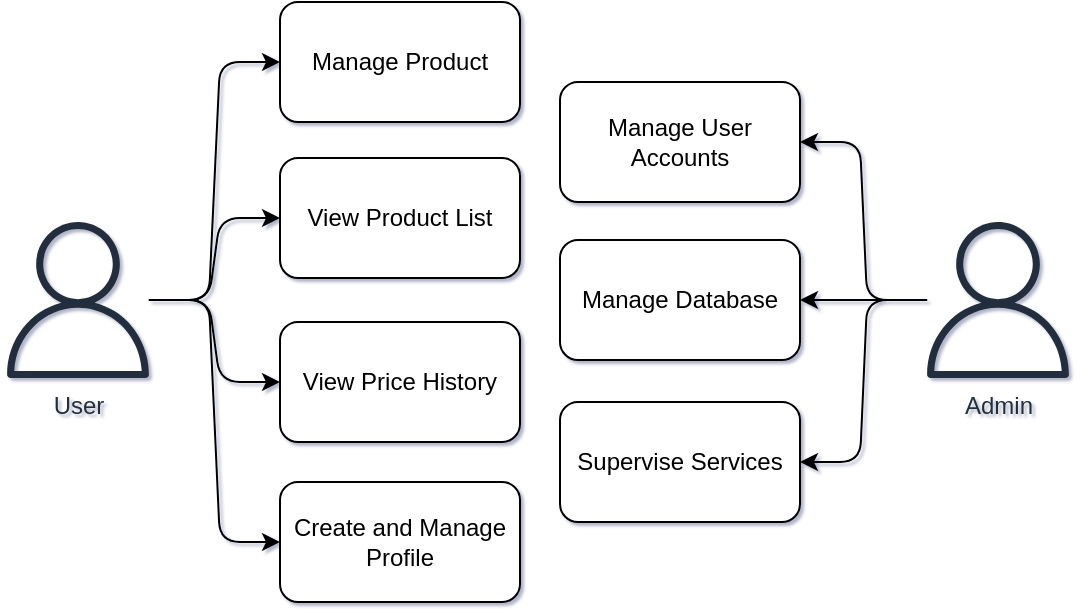 <mxfile version="14.5.1" type="device"><diagram id="v9Kp5liXt98ZdkIb-uEh" name="Page-1"><mxGraphModel dx="1069" dy="419" grid="1" gridSize="10" guides="1" tooltips="1" connect="1" arrows="1" fold="1" page="1" pageScale="1" pageWidth="850" pageHeight="1100" math="0" shadow="1"><root><mxCell id="0"/><mxCell id="1" parent="0"/><mxCell id="dx-S14t-cAaFt5ngwcIB-6" style="edgeStyle=entityRelationEdgeStyle;orthogonalLoop=1;jettySize=auto;html=1;entryX=0;entryY=0.5;entryDx=0;entryDy=0;jumpStyle=none;shadow=0;" parent="1" source="dx-S14t-cAaFt5ngwcIB-1" target="dx-S14t-cAaFt5ngwcIB-2" edge="1"><mxGeometry relative="1" as="geometry"/></mxCell><mxCell id="dx-S14t-cAaFt5ngwcIB-7" style="edgeStyle=entityRelationEdgeStyle;orthogonalLoop=1;jettySize=auto;html=1;entryX=0;entryY=0.5;entryDx=0;entryDy=0;jumpStyle=none;shadow=0;" parent="1" source="dx-S14t-cAaFt5ngwcIB-1" target="dx-S14t-cAaFt5ngwcIB-3" edge="1"><mxGeometry relative="1" as="geometry"/></mxCell><mxCell id="dx-S14t-cAaFt5ngwcIB-8" style="orthogonalLoop=1;jettySize=auto;html=1;entryX=0;entryY=0.5;entryDx=0;entryDy=0;edgeStyle=entityRelationEdgeStyle;elbow=vertical;jumpStyle=none;shadow=0;" parent="1" source="dx-S14t-cAaFt5ngwcIB-1" target="dx-S14t-cAaFt5ngwcIB-4" edge="1"><mxGeometry relative="1" as="geometry"/></mxCell><mxCell id="dx-S14t-cAaFt5ngwcIB-9" style="edgeStyle=entityRelationEdgeStyle;orthogonalLoop=1;jettySize=auto;html=1;entryX=0;entryY=0.5;entryDx=0;entryDy=0;jumpStyle=none;shadow=0;" parent="1" source="dx-S14t-cAaFt5ngwcIB-1" target="dx-S14t-cAaFt5ngwcIB-5" edge="1"><mxGeometry relative="1" as="geometry"/></mxCell><mxCell id="dx-S14t-cAaFt5ngwcIB-1" value="User" style="outlineConnect=0;fontColor=#232F3E;gradientColor=none;fillColor=#232F3E;strokeColor=none;dashed=0;verticalLabelPosition=bottom;verticalAlign=top;align=center;html=1;fontSize=12;fontStyle=0;aspect=fixed;pointerEvents=1;shape=mxgraph.aws4.user;rounded=1;" parent="1" vertex="1"><mxGeometry x="60" y="130" width="78" height="78" as="geometry"/></mxCell><mxCell id="dx-S14t-cAaFt5ngwcIB-2" value="Manage Product" style="whiteSpace=wrap;html=1;rounded=1;" parent="1" vertex="1"><mxGeometry x="200" y="20" width="120" height="60" as="geometry"/></mxCell><mxCell id="dx-S14t-cAaFt5ngwcIB-3" value="View Product List" style="whiteSpace=wrap;html=1;rounded=1;" parent="1" vertex="1"><mxGeometry x="200" y="98" width="120" height="60" as="geometry"/></mxCell><mxCell id="dx-S14t-cAaFt5ngwcIB-4" value="View Price History" style="whiteSpace=wrap;html=1;rounded=1;" parent="1" vertex="1"><mxGeometry x="200" y="180" width="120" height="60" as="geometry"/></mxCell><mxCell id="dx-S14t-cAaFt5ngwcIB-5" value="Create and Manage Profile" style="whiteSpace=wrap;html=1;rounded=1;" parent="1" vertex="1"><mxGeometry x="200" y="260" width="120" height="60" as="geometry"/></mxCell><mxCell id="Nq_avU_YZ0g251BkhSZo-1" style="edgeStyle=entityRelationEdgeStyle;orthogonalLoop=1;jettySize=auto;html=1;entryX=1;entryY=0.5;entryDx=0;entryDy=0;jumpStyle=none;shadow=0;" parent="1" source="Nq_avU_YZ0g251BkhSZo-5" target="Nq_avU_YZ0g251BkhSZo-6" edge="1"><mxGeometry relative="1" as="geometry"/></mxCell><mxCell id="Nq_avU_YZ0g251BkhSZo-2" style="edgeStyle=entityRelationEdgeStyle;orthogonalLoop=1;jettySize=auto;html=1;entryX=1;entryY=0.5;entryDx=0;entryDy=0;jumpStyle=none;shadow=0;" parent="1" source="Nq_avU_YZ0g251BkhSZo-5" target="Nq_avU_YZ0g251BkhSZo-7" edge="1"><mxGeometry relative="1" as="geometry"/></mxCell><mxCell id="Nq_avU_YZ0g251BkhSZo-3" style="orthogonalLoop=1;jettySize=auto;html=1;entryX=1;entryY=0.5;entryDx=0;entryDy=0;edgeStyle=entityRelationEdgeStyle;elbow=vertical;jumpStyle=none;shadow=0;" parent="1" source="Nq_avU_YZ0g251BkhSZo-5" target="Nq_avU_YZ0g251BkhSZo-8" edge="1"><mxGeometry relative="1" as="geometry"/></mxCell><mxCell id="Nq_avU_YZ0g251BkhSZo-5" value="Admin" style="outlineConnect=0;fontColor=#232F3E;gradientColor=none;fillColor=#232F3E;strokeColor=none;dashed=0;verticalLabelPosition=bottom;verticalAlign=top;align=center;html=1;fontSize=12;fontStyle=0;aspect=fixed;pointerEvents=1;shape=mxgraph.aws4.user;rounded=1;" parent="1" vertex="1"><mxGeometry x="520" y="130" width="78" height="78" as="geometry"/></mxCell><mxCell id="Nq_avU_YZ0g251BkhSZo-6" value="Manage User Accounts" style="whiteSpace=wrap;html=1;rounded=1;" parent="1" vertex="1"><mxGeometry x="340" y="60" width="120" height="60" as="geometry"/></mxCell><mxCell id="Nq_avU_YZ0g251BkhSZo-7" value="Manage Database" style="whiteSpace=wrap;html=1;rounded=1;" parent="1" vertex="1"><mxGeometry x="340" y="139" width="120" height="60" as="geometry"/></mxCell><mxCell id="Nq_avU_YZ0g251BkhSZo-8" value="Supervise Services" style="whiteSpace=wrap;html=1;rounded=1;" parent="1" vertex="1"><mxGeometry x="340" y="220" width="120" height="60" as="geometry"/></mxCell></root></mxGraphModel></diagram></mxfile>